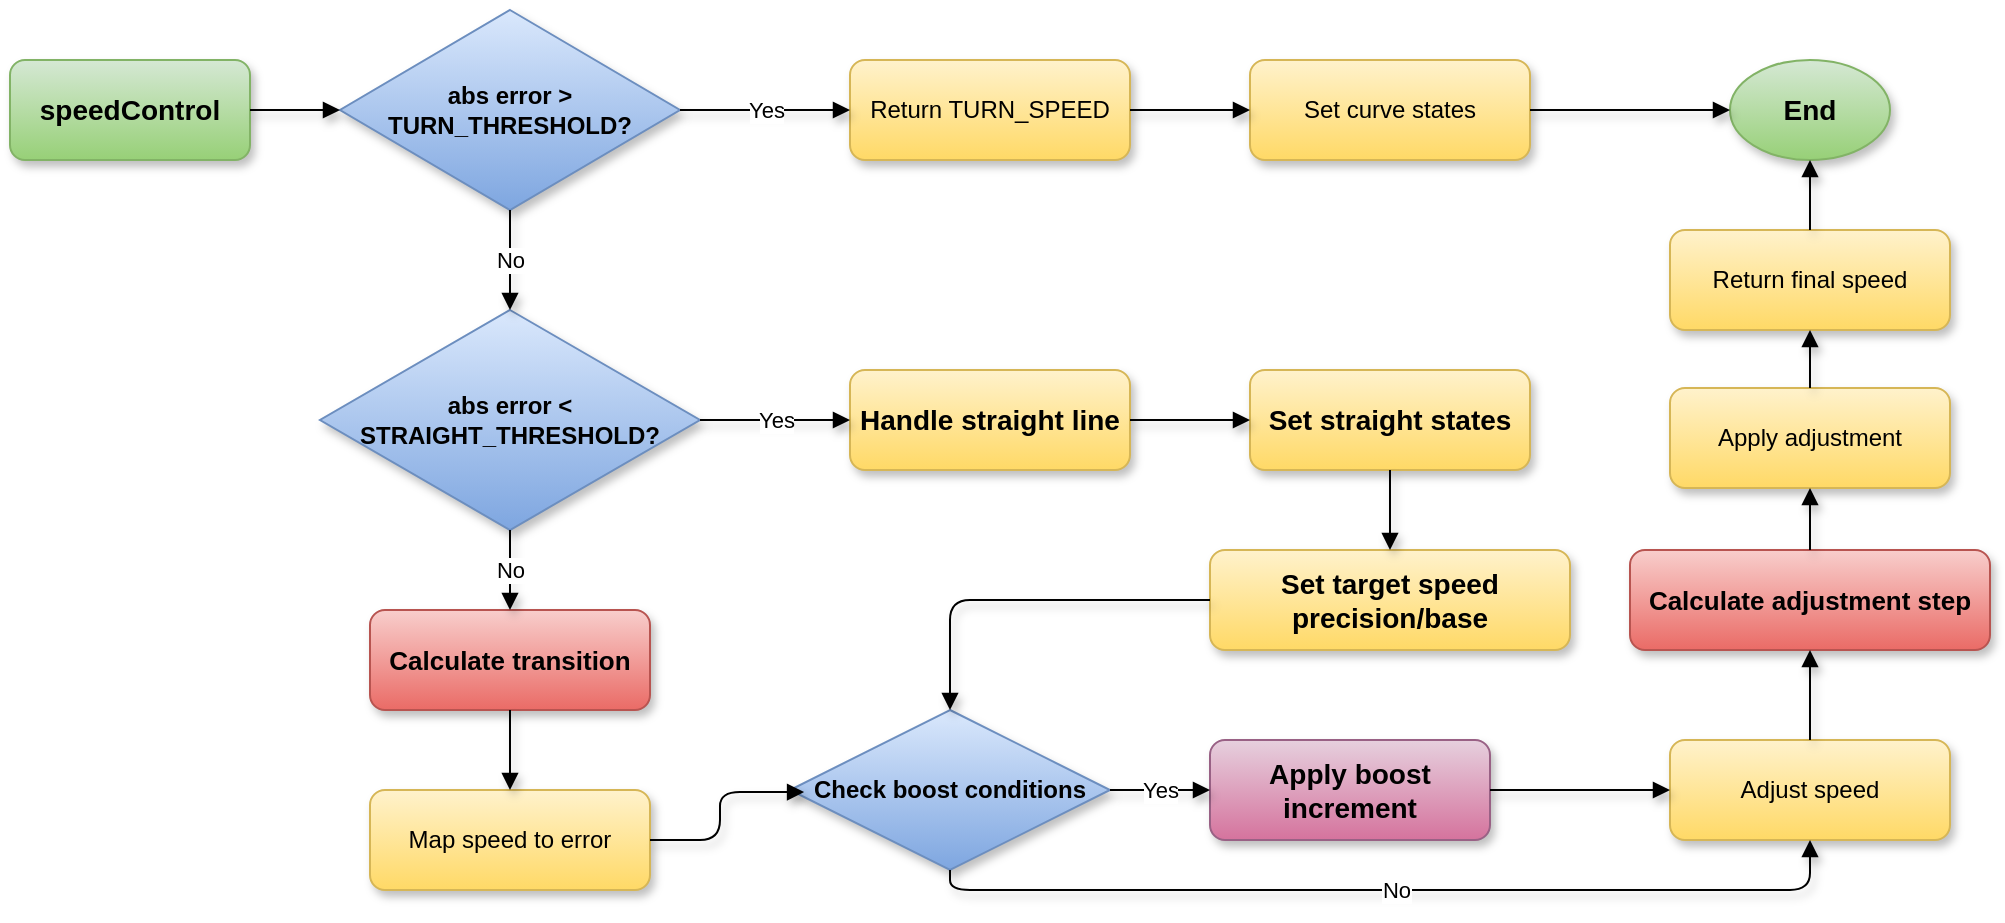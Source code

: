 <mxfile version="20.7.4" type="device"><diagram id="diagram-1" name="P�gina-1"><mxGraphModel dx="1404" dy="854" grid="1" gridSize="10" guides="1" tooltips="1" connect="1" arrows="1" fold="1" page="1" pageScale="1" pageWidth="4681" pageHeight="3300" math="0" shadow="0"><root><mxCell id="0"/><mxCell id="1" parent="0"/><mxCell id="Start" value="speedControl" style="rounded=1;whiteSpace=wrap;html=1;align=center;fillColor=#d5e8d4;gradientColor=#97d077;strokeColor=#82b366;fontStyle=1;fontSize=14;shadow=1;" parent="1" vertex="1"><mxGeometry x="130" y="115" width="120" height="50" as="geometry"/></mxCell><mxCell id="CurveCheck" value="abs error &amp;gt; TURN_THRESHOLD?" style="rhombus;whiteSpace=wrap;html=1;align=center;strokeColor=#6c8ebf;fillColor=#dae8fc;gradientColor=#7ea6e0;fontStyle=1;shadow=1;" parent="1" vertex="1"><mxGeometry x="295" y="90" width="170" height="100" as="geometry"/></mxCell><mxCell id="EarlyReturn" value="Return TURN_SPEED" style="rounded=1;whiteSpace=wrap;html=1;align=center;fillColor=#fff2cc;gradientColor=#ffd966;strokeColor=#d6b656;shadow=1;" parent="1" vertex="1"><mxGeometry x="550" y="115" width="140" height="50" as="geometry"/></mxCell><mxCell id="SetCurve" value="Set curve states" style="rounded=1;whiteSpace=wrap;html=1;align=center;fillColor=#fff2cc;gradientColor=#ffd966;strokeColor=#d6b656;shadow=1;" parent="1" vertex="1"><mxGeometry x="750" y="115" width="140" height="50" as="geometry"/></mxCell><mxCell id="End" value="End" style="ellipse;whiteSpace=wrap;html=1;align=center;fillColor=#d5e8d4;gradientColor=#97d077;strokeColor=#82b366;fontStyle=1;fontSize=14;shadow=1;" parent="1" vertex="1"><mxGeometry x="990" y="115" width="80" height="50" as="geometry"/></mxCell><mxCell id="StraightCheck" value="abs error &amp;lt; STRAIGHT_THRESHOLD?" style="rhombus;whiteSpace=wrap;html=1;align=center;fillColor=#dae8fc;strokeColor=#6c8ebf;gradientColor=#7ea6e0;fontStyle=1;shadow=1;" parent="1" vertex="1"><mxGeometry x="285" y="240" width="190" height="110" as="geometry"/></mxCell><mxCell id="HandleStraight" value="Handle straight line" style="rounded=1;whiteSpace=wrap;html=1;align=center;fillColor=#fff2cc;gradientColor=#ffd966;strokeColor=#d6b656;fontSize=14;fontStyle=1;shadow=1;" parent="1" vertex="1"><mxGeometry x="550" y="270" width="140" height="50" as="geometry"/></mxCell><mxCell id="SetStraight" value="Set straight states" style="rounded=1;whiteSpace=wrap;html=1;align=center;fillColor=#fff2cc;gradientColor=#ffd966;strokeColor=#d6b656;fontSize=14;fontStyle=1;shadow=1;" parent="1" vertex="1"><mxGeometry x="750" y="270" width="140" height="50" as="geometry"/></mxCell><mxCell id="SetTarget1" value="Set target speed precision/base" style="rounded=1;whiteSpace=wrap;html=1;align=center;fillColor=#fff2cc;gradientColor=#ffd966;strokeColor=#d6b656;fontSize=14;fontStyle=1;shadow=1;" parent="1" vertex="1"><mxGeometry x="730" y="360" width="180" height="50" as="geometry"/></mxCell><mxCell id="CalcTransition" value="Calculate transition" style="rounded=1;whiteSpace=wrap;html=1;align=center;fillColor=#f8cecc;gradientColor=#ea6b66;strokeColor=#b85450;fontSize=13;fontStyle=1;shadow=1;" parent="1" vertex="1"><mxGeometry x="310" y="390" width="140" height="50" as="geometry"/></mxCell><mxCell id="MapSpeed" value="Map speed to error" style="rounded=1;whiteSpace=wrap;html=1;align=center;fillColor=#fff2cc;gradientColor=#ffd966;strokeColor=#d6b656;shadow=1;" parent="1" vertex="1"><mxGeometry x="310" y="480" width="140" height="50" as="geometry"/></mxCell><mxCell id="BoostCheck" value="Check boost conditions" style="rhombus;whiteSpace=wrap;html=1;align=center;fillColor=#dae8fc;strokeColor=#6c8ebf;gradientColor=#7ea6e0;fontStyle=1;shadow=1;" parent="1" vertex="1"><mxGeometry x="520" y="440" width="160" height="80" as="geometry"/></mxCell><mxCell id="ApplyBoost" value="Apply boost increment" style="rounded=1;whiteSpace=wrap;html=1;align=center;fillColor=#e6d0de;gradientColor=#d5739d;strokeColor=#996185;fontSize=14;fontStyle=1;shadow=1;" parent="1" vertex="1"><mxGeometry x="730" y="455" width="140" height="50" as="geometry"/></mxCell><mxCell id="SpeedAdjust" value="Adjust speed" style="rounded=1;whiteSpace=wrap;html=1;align=center;fillColor=#fff2cc;gradientColor=#ffd966;strokeColor=#d6b656;shadow=1;" parent="1" vertex="1"><mxGeometry x="960" y="455" width="140" height="50" as="geometry"/></mxCell><mxCell id="CalculateStep" value="Calculate adjustment step" style="rounded=1;whiteSpace=wrap;html=1;align=center;fillColor=#f8cecc;gradientColor=#ea6b66;strokeColor=#b85450;fontSize=13;fontStyle=1;shadow=1;" parent="1" vertex="1"><mxGeometry x="940" y="360" width="180" height="50" as="geometry"/></mxCell><mxCell id="AdjustSpeed" value="Apply adjustment" style="rounded=1;whiteSpace=wrap;html=1;align=center;fillColor=#fff2cc;gradientColor=#ffd966;strokeColor=#d6b656;shadow=1;" parent="1" vertex="1"><mxGeometry x="960" y="279" width="140" height="50" as="geometry"/></mxCell><mxCell id="ReturnSpeed" value="Return final speed" style="rounded=1;whiteSpace=wrap;html=1;align=center;fillColor=#fff2cc;gradientColor=#ffd966;strokeColor=#d6b656;shadow=1;" parent="1" vertex="1"><mxGeometry x="960" y="200" width="140" height="50" as="geometry"/></mxCell><mxCell id="Edge1" style="edgeStyle=orthogonalEdgeStyle;endArrow=block;html=1;shadow=1;" parent="1" source="Start" target="CurveCheck" edge="1"><mxGeometry relative="1" as="geometry"/></mxCell><mxCell id="Edge2" value="Yes" style="edgeStyle=orthogonalEdgeStyle;endArrow=block;html=1;shadow=1;" parent="1" source="CurveCheck" target="EarlyReturn" edge="1"><mxGeometry relative="1" as="geometry"/></mxCell><mxCell id="Edge3" style="edgeStyle=orthogonalEdgeStyle;endArrow=block;html=1;shadow=1;" parent="1" source="EarlyReturn" target="SetCurve" edge="1"><mxGeometry relative="1" as="geometry"/></mxCell><mxCell id="Edge4" style="edgeStyle=orthogonalEdgeStyle;endArrow=block;html=1;shadow=1;" parent="1" source="SetCurve" target="End" edge="1"><mxGeometry relative="1" as="geometry"/></mxCell><mxCell id="Edge5" value="No" style="edgeStyle=orthogonalEdgeStyle;endArrow=block;html=1;shadow=1;" parent="1" source="CurveCheck" target="StraightCheck" edge="1"><mxGeometry relative="1" as="geometry"/></mxCell><mxCell id="Edge6" value="Yes" style="edgeStyle=orthogonalEdgeStyle;endArrow=block;html=1;shadow=1;" parent="1" source="StraightCheck" target="HandleStraight" edge="1"><mxGeometry relative="1" as="geometry"/></mxCell><mxCell id="Edge7" style="edgeStyle=orthogonalEdgeStyle;endArrow=block;html=1;shadow=1;" parent="1" source="HandleStraight" target="SetStraight" edge="1"><mxGeometry relative="1" as="geometry"/></mxCell><mxCell id="Edge8" style="edgeStyle=orthogonalEdgeStyle;endArrow=block;html=1;shadow=1;" parent="1" source="SetStraight" target="SetTarget1" edge="1"><mxGeometry relative="1" as="geometry"/></mxCell><mxCell id="Edge9" value="No" style="edgeStyle=orthogonalEdgeStyle;endArrow=block;html=1;shadow=1;" parent="1" source="StraightCheck" target="CalcTransition" edge="1"><mxGeometry relative="1" as="geometry"/></mxCell><mxCell id="Edge10" style="edgeStyle=orthogonalEdgeStyle;endArrow=block;html=1;shadow=1;" parent="1" source="CalcTransition" target="MapSpeed" edge="1"><mxGeometry relative="1" as="geometry"/></mxCell><mxCell id="Edge11" style="edgeStyle=orthogonalEdgeStyle;endArrow=block;html=1;shadow=1;" parent="1" source="SetTarget1" target="BoostCheck" edge="1"><mxGeometry relative="1" as="geometry"/></mxCell><mxCell id="Edge12" style="edgeStyle=orthogonalEdgeStyle;endArrow=block;html=1;entryX=0.044;entryY=0.513;entryDx=0;entryDy=0;entryPerimeter=0;shadow=1;" parent="1" source="MapSpeed" target="BoostCheck" edge="1"><mxGeometry relative="1" as="geometry"><mxPoint x="640" y="430" as="targetPoint"/></mxGeometry></mxCell><mxCell id="Edge13" value="Yes" style="edgeStyle=orthogonalEdgeStyle;endArrow=block;html=1;shadow=1;" parent="1" source="BoostCheck" target="ApplyBoost" edge="1"><mxGeometry relative="1" as="geometry"/></mxCell><mxCell id="Edge14" value="No" style="edgeStyle=orthogonalEdgeStyle;endArrow=block;html=1;exitX=0.5;exitY=1;exitDx=0;exitDy=0;entryX=0.5;entryY=1;entryDx=0;entryDy=0;shadow=1;" parent="1" source="BoostCheck" target="SpeedAdjust" edge="1"><mxGeometry relative="1" as="geometry"/></mxCell><mxCell id="Edge15" style="edgeStyle=orthogonalEdgeStyle;endArrow=block;html=1;shadow=1;" parent="1" source="ApplyBoost" target="SpeedAdjust" edge="1"><mxGeometry relative="1" as="geometry"/></mxCell><mxCell id="Edge16" style="edgeStyle=orthogonalEdgeStyle;endArrow=block;html=1;shadow=1;" parent="1" source="SpeedAdjust" target="CalculateStep" edge="1"><mxGeometry relative="1" as="geometry"/></mxCell><mxCell id="Edge17" style="edgeStyle=orthogonalEdgeStyle;endArrow=block;html=1;shadow=1;" parent="1" source="CalculateStep" target="AdjustSpeed" edge="1"><mxGeometry relative="1" as="geometry"/></mxCell><mxCell id="Edge18" style="edgeStyle=orthogonalEdgeStyle;endArrow=block;html=1;shadow=1;" parent="1" source="AdjustSpeed" target="ReturnSpeed" edge="1"><mxGeometry relative="1" as="geometry"/></mxCell><mxCell id="Edge19" style="edgeStyle=orthogonalEdgeStyle;endArrow=block;html=1;shadow=1;" parent="1" source="ReturnSpeed" target="End" edge="1"><mxGeometry relative="1" as="geometry"/></mxCell></root></mxGraphModel></diagram></mxfile>